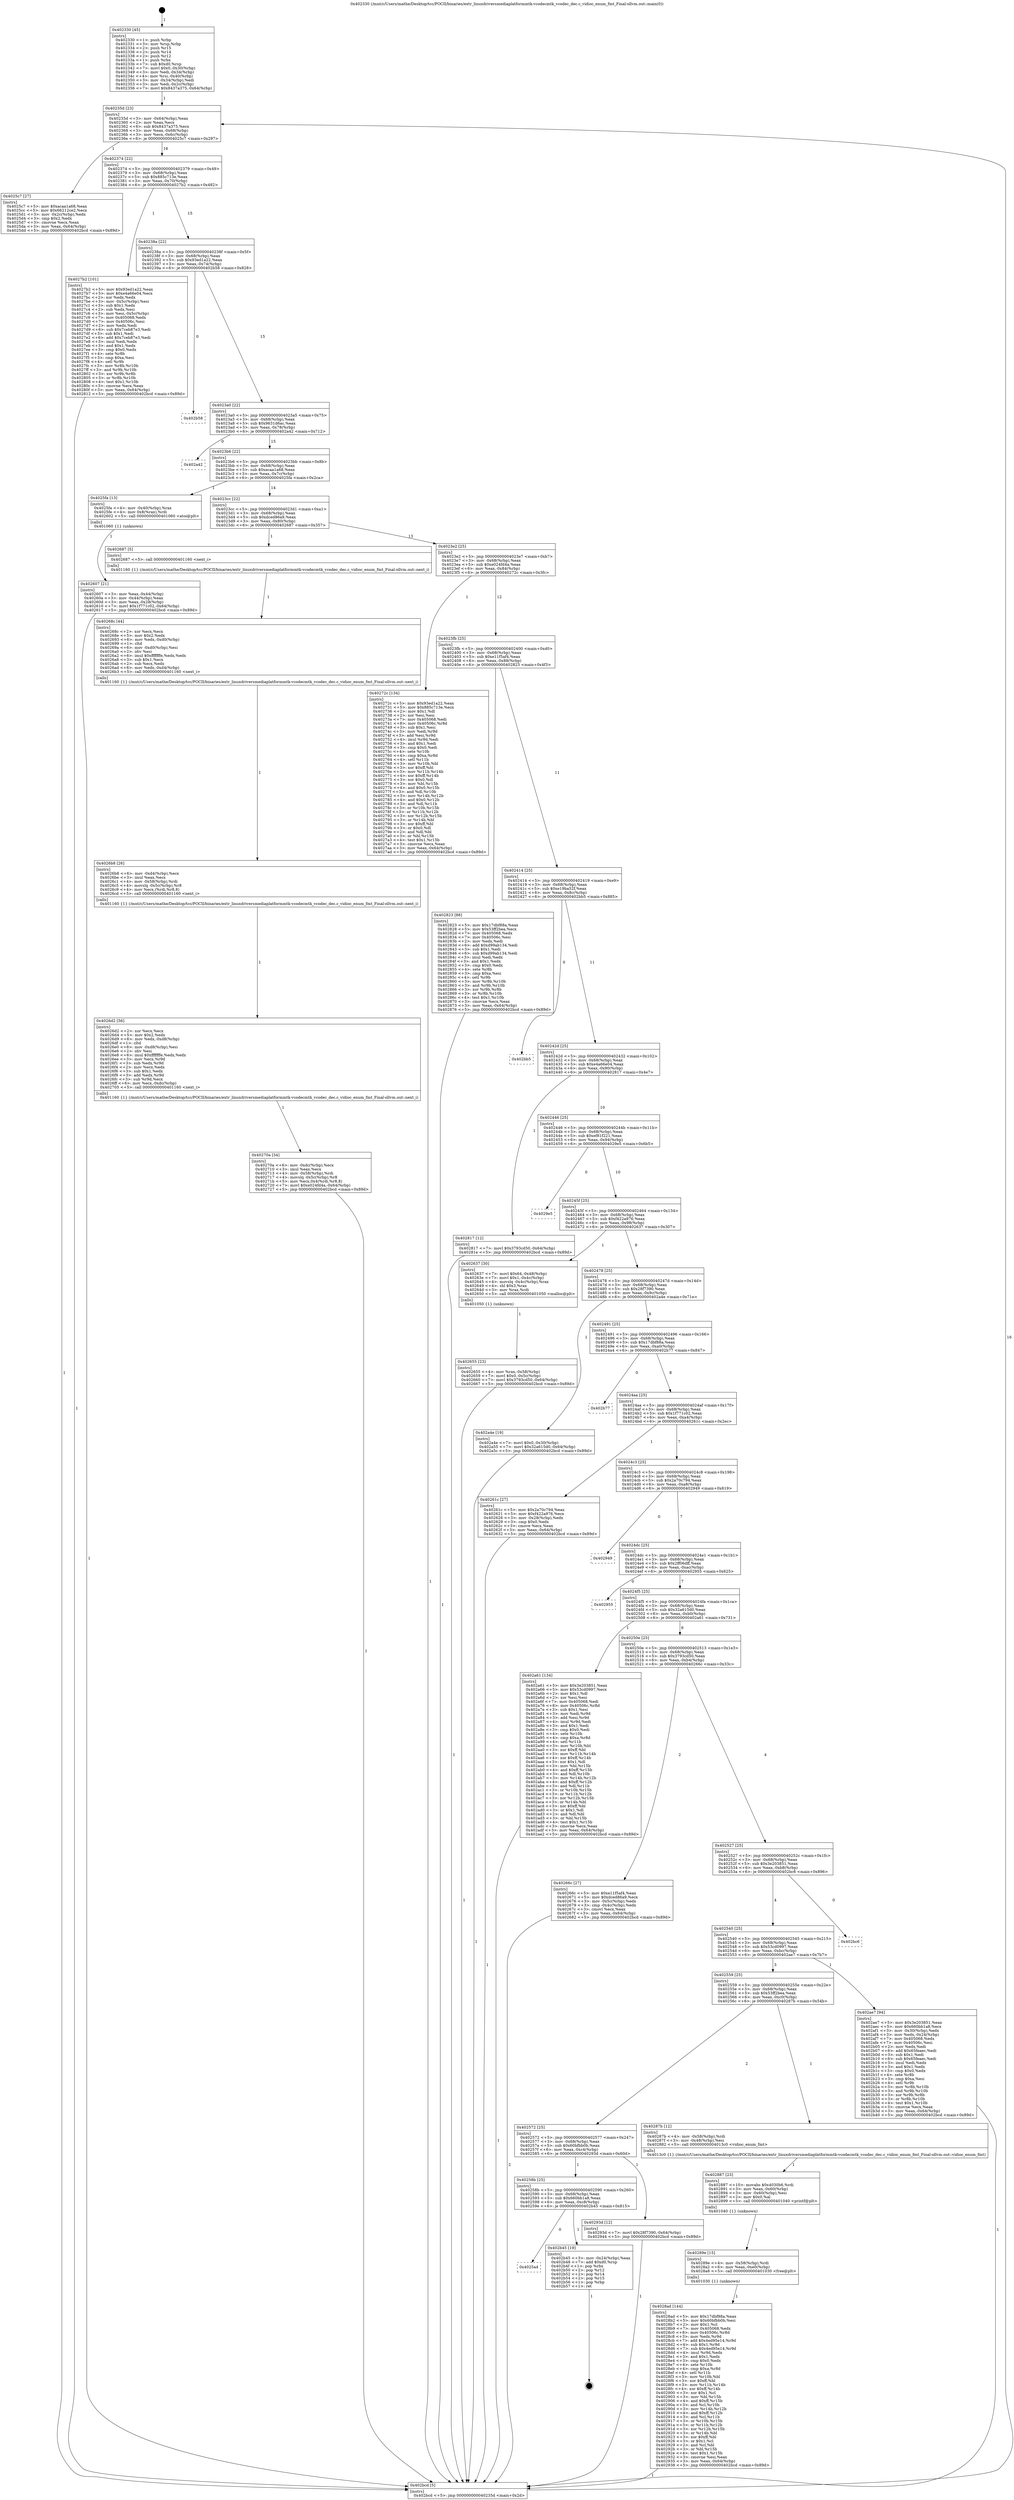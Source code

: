 digraph "0x402330" {
  label = "0x402330 (/mnt/c/Users/mathe/Desktop/tcc/POCII/binaries/extr_linuxdriversmediaplatformmtk-vcodecmtk_vcodec_dec.c_vidioc_enum_fmt_Final-ollvm.out::main(0))"
  labelloc = "t"
  node[shape=record]

  Entry [label="",width=0.3,height=0.3,shape=circle,fillcolor=black,style=filled]
  "0x40235d" [label="{
     0x40235d [23]\l
     | [instrs]\l
     &nbsp;&nbsp;0x40235d \<+3\>: mov -0x64(%rbp),%eax\l
     &nbsp;&nbsp;0x402360 \<+2\>: mov %eax,%ecx\l
     &nbsp;&nbsp;0x402362 \<+6\>: sub $0x8437a375,%ecx\l
     &nbsp;&nbsp;0x402368 \<+3\>: mov %eax,-0x68(%rbp)\l
     &nbsp;&nbsp;0x40236b \<+3\>: mov %ecx,-0x6c(%rbp)\l
     &nbsp;&nbsp;0x40236e \<+6\>: je 00000000004025c7 \<main+0x297\>\l
  }"]
  "0x4025c7" [label="{
     0x4025c7 [27]\l
     | [instrs]\l
     &nbsp;&nbsp;0x4025c7 \<+5\>: mov $0xacaa1a68,%eax\l
     &nbsp;&nbsp;0x4025cc \<+5\>: mov $0x66212ce2,%ecx\l
     &nbsp;&nbsp;0x4025d1 \<+3\>: mov -0x2c(%rbp),%edx\l
     &nbsp;&nbsp;0x4025d4 \<+3\>: cmp $0x2,%edx\l
     &nbsp;&nbsp;0x4025d7 \<+3\>: cmovne %ecx,%eax\l
     &nbsp;&nbsp;0x4025da \<+3\>: mov %eax,-0x64(%rbp)\l
     &nbsp;&nbsp;0x4025dd \<+5\>: jmp 0000000000402bcd \<main+0x89d\>\l
  }"]
  "0x402374" [label="{
     0x402374 [22]\l
     | [instrs]\l
     &nbsp;&nbsp;0x402374 \<+5\>: jmp 0000000000402379 \<main+0x49\>\l
     &nbsp;&nbsp;0x402379 \<+3\>: mov -0x68(%rbp),%eax\l
     &nbsp;&nbsp;0x40237c \<+5\>: sub $0x885c713e,%eax\l
     &nbsp;&nbsp;0x402381 \<+3\>: mov %eax,-0x70(%rbp)\l
     &nbsp;&nbsp;0x402384 \<+6\>: je 00000000004027b2 \<main+0x482\>\l
  }"]
  "0x402bcd" [label="{
     0x402bcd [5]\l
     | [instrs]\l
     &nbsp;&nbsp;0x402bcd \<+5\>: jmp 000000000040235d \<main+0x2d\>\l
  }"]
  "0x402330" [label="{
     0x402330 [45]\l
     | [instrs]\l
     &nbsp;&nbsp;0x402330 \<+1\>: push %rbp\l
     &nbsp;&nbsp;0x402331 \<+3\>: mov %rsp,%rbp\l
     &nbsp;&nbsp;0x402334 \<+2\>: push %r15\l
     &nbsp;&nbsp;0x402336 \<+2\>: push %r14\l
     &nbsp;&nbsp;0x402338 \<+2\>: push %r12\l
     &nbsp;&nbsp;0x40233a \<+1\>: push %rbx\l
     &nbsp;&nbsp;0x40233b \<+7\>: sub $0xd0,%rsp\l
     &nbsp;&nbsp;0x402342 \<+7\>: movl $0x0,-0x30(%rbp)\l
     &nbsp;&nbsp;0x402349 \<+3\>: mov %edi,-0x34(%rbp)\l
     &nbsp;&nbsp;0x40234c \<+4\>: mov %rsi,-0x40(%rbp)\l
     &nbsp;&nbsp;0x402350 \<+3\>: mov -0x34(%rbp),%edi\l
     &nbsp;&nbsp;0x402353 \<+3\>: mov %edi,-0x2c(%rbp)\l
     &nbsp;&nbsp;0x402356 \<+7\>: movl $0x8437a375,-0x64(%rbp)\l
  }"]
  Exit [label="",width=0.3,height=0.3,shape=circle,fillcolor=black,style=filled,peripheries=2]
  "0x4027b2" [label="{
     0x4027b2 [101]\l
     | [instrs]\l
     &nbsp;&nbsp;0x4027b2 \<+5\>: mov $0x93ed1a22,%eax\l
     &nbsp;&nbsp;0x4027b7 \<+5\>: mov $0xe4a66e04,%ecx\l
     &nbsp;&nbsp;0x4027bc \<+2\>: xor %edx,%edx\l
     &nbsp;&nbsp;0x4027be \<+3\>: mov -0x5c(%rbp),%esi\l
     &nbsp;&nbsp;0x4027c1 \<+3\>: sub $0x1,%edx\l
     &nbsp;&nbsp;0x4027c4 \<+2\>: sub %edx,%esi\l
     &nbsp;&nbsp;0x4027c6 \<+3\>: mov %esi,-0x5c(%rbp)\l
     &nbsp;&nbsp;0x4027c9 \<+7\>: mov 0x405068,%edx\l
     &nbsp;&nbsp;0x4027d0 \<+7\>: mov 0x40506c,%esi\l
     &nbsp;&nbsp;0x4027d7 \<+2\>: mov %edx,%edi\l
     &nbsp;&nbsp;0x4027d9 \<+6\>: sub $0x7ceb87e3,%edi\l
     &nbsp;&nbsp;0x4027df \<+3\>: sub $0x1,%edi\l
     &nbsp;&nbsp;0x4027e2 \<+6\>: add $0x7ceb87e3,%edi\l
     &nbsp;&nbsp;0x4027e8 \<+3\>: imul %edi,%edx\l
     &nbsp;&nbsp;0x4027eb \<+3\>: and $0x1,%edx\l
     &nbsp;&nbsp;0x4027ee \<+3\>: cmp $0x0,%edx\l
     &nbsp;&nbsp;0x4027f1 \<+4\>: sete %r8b\l
     &nbsp;&nbsp;0x4027f5 \<+3\>: cmp $0xa,%esi\l
     &nbsp;&nbsp;0x4027f8 \<+4\>: setl %r9b\l
     &nbsp;&nbsp;0x4027fc \<+3\>: mov %r8b,%r10b\l
     &nbsp;&nbsp;0x4027ff \<+3\>: and %r9b,%r10b\l
     &nbsp;&nbsp;0x402802 \<+3\>: xor %r9b,%r8b\l
     &nbsp;&nbsp;0x402805 \<+3\>: or %r8b,%r10b\l
     &nbsp;&nbsp;0x402808 \<+4\>: test $0x1,%r10b\l
     &nbsp;&nbsp;0x40280c \<+3\>: cmovne %ecx,%eax\l
     &nbsp;&nbsp;0x40280f \<+3\>: mov %eax,-0x64(%rbp)\l
     &nbsp;&nbsp;0x402812 \<+5\>: jmp 0000000000402bcd \<main+0x89d\>\l
  }"]
  "0x40238a" [label="{
     0x40238a [22]\l
     | [instrs]\l
     &nbsp;&nbsp;0x40238a \<+5\>: jmp 000000000040238f \<main+0x5f\>\l
     &nbsp;&nbsp;0x40238f \<+3\>: mov -0x68(%rbp),%eax\l
     &nbsp;&nbsp;0x402392 \<+5\>: sub $0x93ed1a22,%eax\l
     &nbsp;&nbsp;0x402397 \<+3\>: mov %eax,-0x74(%rbp)\l
     &nbsp;&nbsp;0x40239a \<+6\>: je 0000000000402b58 \<main+0x828\>\l
  }"]
  "0x4025a4" [label="{
     0x4025a4\l
  }", style=dashed]
  "0x402b58" [label="{
     0x402b58\l
  }", style=dashed]
  "0x4023a0" [label="{
     0x4023a0 [22]\l
     | [instrs]\l
     &nbsp;&nbsp;0x4023a0 \<+5\>: jmp 00000000004023a5 \<main+0x75\>\l
     &nbsp;&nbsp;0x4023a5 \<+3\>: mov -0x68(%rbp),%eax\l
     &nbsp;&nbsp;0x4023a8 \<+5\>: sub $0x9631d6ac,%eax\l
     &nbsp;&nbsp;0x4023ad \<+3\>: mov %eax,-0x78(%rbp)\l
     &nbsp;&nbsp;0x4023b0 \<+6\>: je 0000000000402a42 \<main+0x712\>\l
  }"]
  "0x402b45" [label="{
     0x402b45 [19]\l
     | [instrs]\l
     &nbsp;&nbsp;0x402b45 \<+3\>: mov -0x24(%rbp),%eax\l
     &nbsp;&nbsp;0x402b48 \<+7\>: add $0xd0,%rsp\l
     &nbsp;&nbsp;0x402b4f \<+1\>: pop %rbx\l
     &nbsp;&nbsp;0x402b50 \<+2\>: pop %r12\l
     &nbsp;&nbsp;0x402b52 \<+2\>: pop %r14\l
     &nbsp;&nbsp;0x402b54 \<+2\>: pop %r15\l
     &nbsp;&nbsp;0x402b56 \<+1\>: pop %rbp\l
     &nbsp;&nbsp;0x402b57 \<+1\>: ret\l
  }"]
  "0x402a42" [label="{
     0x402a42\l
  }", style=dashed]
  "0x4023b6" [label="{
     0x4023b6 [22]\l
     | [instrs]\l
     &nbsp;&nbsp;0x4023b6 \<+5\>: jmp 00000000004023bb \<main+0x8b\>\l
     &nbsp;&nbsp;0x4023bb \<+3\>: mov -0x68(%rbp),%eax\l
     &nbsp;&nbsp;0x4023be \<+5\>: sub $0xacaa1a68,%eax\l
     &nbsp;&nbsp;0x4023c3 \<+3\>: mov %eax,-0x7c(%rbp)\l
     &nbsp;&nbsp;0x4023c6 \<+6\>: je 00000000004025fa \<main+0x2ca\>\l
  }"]
  "0x40258b" [label="{
     0x40258b [25]\l
     | [instrs]\l
     &nbsp;&nbsp;0x40258b \<+5\>: jmp 0000000000402590 \<main+0x260\>\l
     &nbsp;&nbsp;0x402590 \<+3\>: mov -0x68(%rbp),%eax\l
     &nbsp;&nbsp;0x402593 \<+5\>: sub $0x660bb1a8,%eax\l
     &nbsp;&nbsp;0x402598 \<+6\>: mov %eax,-0xc8(%rbp)\l
     &nbsp;&nbsp;0x40259e \<+6\>: je 0000000000402b45 \<main+0x815\>\l
  }"]
  "0x4025fa" [label="{
     0x4025fa [13]\l
     | [instrs]\l
     &nbsp;&nbsp;0x4025fa \<+4\>: mov -0x40(%rbp),%rax\l
     &nbsp;&nbsp;0x4025fe \<+4\>: mov 0x8(%rax),%rdi\l
     &nbsp;&nbsp;0x402602 \<+5\>: call 0000000000401060 \<atoi@plt\>\l
     | [calls]\l
     &nbsp;&nbsp;0x401060 \{1\} (unknown)\l
  }"]
  "0x4023cc" [label="{
     0x4023cc [22]\l
     | [instrs]\l
     &nbsp;&nbsp;0x4023cc \<+5\>: jmp 00000000004023d1 \<main+0xa1\>\l
     &nbsp;&nbsp;0x4023d1 \<+3\>: mov -0x68(%rbp),%eax\l
     &nbsp;&nbsp;0x4023d4 \<+5\>: sub $0xdced86a9,%eax\l
     &nbsp;&nbsp;0x4023d9 \<+3\>: mov %eax,-0x80(%rbp)\l
     &nbsp;&nbsp;0x4023dc \<+6\>: je 0000000000402687 \<main+0x357\>\l
  }"]
  "0x402607" [label="{
     0x402607 [21]\l
     | [instrs]\l
     &nbsp;&nbsp;0x402607 \<+3\>: mov %eax,-0x44(%rbp)\l
     &nbsp;&nbsp;0x40260a \<+3\>: mov -0x44(%rbp),%eax\l
     &nbsp;&nbsp;0x40260d \<+3\>: mov %eax,-0x28(%rbp)\l
     &nbsp;&nbsp;0x402610 \<+7\>: movl $0x1f771c02,-0x64(%rbp)\l
     &nbsp;&nbsp;0x402617 \<+5\>: jmp 0000000000402bcd \<main+0x89d\>\l
  }"]
  "0x40293d" [label="{
     0x40293d [12]\l
     | [instrs]\l
     &nbsp;&nbsp;0x40293d \<+7\>: movl $0x28f7390,-0x64(%rbp)\l
     &nbsp;&nbsp;0x402944 \<+5\>: jmp 0000000000402bcd \<main+0x89d\>\l
  }"]
  "0x402687" [label="{
     0x402687 [5]\l
     | [instrs]\l
     &nbsp;&nbsp;0x402687 \<+5\>: call 0000000000401160 \<next_i\>\l
     | [calls]\l
     &nbsp;&nbsp;0x401160 \{1\} (/mnt/c/Users/mathe/Desktop/tcc/POCII/binaries/extr_linuxdriversmediaplatformmtk-vcodecmtk_vcodec_dec.c_vidioc_enum_fmt_Final-ollvm.out::next_i)\l
  }"]
  "0x4023e2" [label="{
     0x4023e2 [25]\l
     | [instrs]\l
     &nbsp;&nbsp;0x4023e2 \<+5\>: jmp 00000000004023e7 \<main+0xb7\>\l
     &nbsp;&nbsp;0x4023e7 \<+3\>: mov -0x68(%rbp),%eax\l
     &nbsp;&nbsp;0x4023ea \<+5\>: sub $0xe024fd4a,%eax\l
     &nbsp;&nbsp;0x4023ef \<+6\>: mov %eax,-0x84(%rbp)\l
     &nbsp;&nbsp;0x4023f5 \<+6\>: je 000000000040272c \<main+0x3fc\>\l
  }"]
  "0x4028ad" [label="{
     0x4028ad [144]\l
     | [instrs]\l
     &nbsp;&nbsp;0x4028ad \<+5\>: mov $0x17dbf88a,%eax\l
     &nbsp;&nbsp;0x4028b2 \<+5\>: mov $0x60bfbb0b,%esi\l
     &nbsp;&nbsp;0x4028b7 \<+2\>: mov $0x1,%cl\l
     &nbsp;&nbsp;0x4028b9 \<+7\>: mov 0x405068,%edx\l
     &nbsp;&nbsp;0x4028c0 \<+8\>: mov 0x40506c,%r8d\l
     &nbsp;&nbsp;0x4028c8 \<+3\>: mov %edx,%r9d\l
     &nbsp;&nbsp;0x4028cb \<+7\>: add $0x4ed95e14,%r9d\l
     &nbsp;&nbsp;0x4028d2 \<+4\>: sub $0x1,%r9d\l
     &nbsp;&nbsp;0x4028d6 \<+7\>: sub $0x4ed95e14,%r9d\l
     &nbsp;&nbsp;0x4028dd \<+4\>: imul %r9d,%edx\l
     &nbsp;&nbsp;0x4028e1 \<+3\>: and $0x1,%edx\l
     &nbsp;&nbsp;0x4028e4 \<+3\>: cmp $0x0,%edx\l
     &nbsp;&nbsp;0x4028e7 \<+4\>: sete %r10b\l
     &nbsp;&nbsp;0x4028eb \<+4\>: cmp $0xa,%r8d\l
     &nbsp;&nbsp;0x4028ef \<+4\>: setl %r11b\l
     &nbsp;&nbsp;0x4028f3 \<+3\>: mov %r10b,%bl\l
     &nbsp;&nbsp;0x4028f6 \<+3\>: xor $0xff,%bl\l
     &nbsp;&nbsp;0x4028f9 \<+3\>: mov %r11b,%r14b\l
     &nbsp;&nbsp;0x4028fc \<+4\>: xor $0xff,%r14b\l
     &nbsp;&nbsp;0x402900 \<+3\>: xor $0x1,%cl\l
     &nbsp;&nbsp;0x402903 \<+3\>: mov %bl,%r15b\l
     &nbsp;&nbsp;0x402906 \<+4\>: and $0xff,%r15b\l
     &nbsp;&nbsp;0x40290a \<+3\>: and %cl,%r10b\l
     &nbsp;&nbsp;0x40290d \<+3\>: mov %r14b,%r12b\l
     &nbsp;&nbsp;0x402910 \<+4\>: and $0xff,%r12b\l
     &nbsp;&nbsp;0x402914 \<+3\>: and %cl,%r11b\l
     &nbsp;&nbsp;0x402917 \<+3\>: or %r10b,%r15b\l
     &nbsp;&nbsp;0x40291a \<+3\>: or %r11b,%r12b\l
     &nbsp;&nbsp;0x40291d \<+3\>: xor %r12b,%r15b\l
     &nbsp;&nbsp;0x402920 \<+3\>: or %r14b,%bl\l
     &nbsp;&nbsp;0x402923 \<+3\>: xor $0xff,%bl\l
     &nbsp;&nbsp;0x402926 \<+3\>: or $0x1,%cl\l
     &nbsp;&nbsp;0x402929 \<+2\>: and %cl,%bl\l
     &nbsp;&nbsp;0x40292b \<+3\>: or %bl,%r15b\l
     &nbsp;&nbsp;0x40292e \<+4\>: test $0x1,%r15b\l
     &nbsp;&nbsp;0x402932 \<+3\>: cmovne %esi,%eax\l
     &nbsp;&nbsp;0x402935 \<+3\>: mov %eax,-0x64(%rbp)\l
     &nbsp;&nbsp;0x402938 \<+5\>: jmp 0000000000402bcd \<main+0x89d\>\l
  }"]
  "0x40272c" [label="{
     0x40272c [134]\l
     | [instrs]\l
     &nbsp;&nbsp;0x40272c \<+5\>: mov $0x93ed1a22,%eax\l
     &nbsp;&nbsp;0x402731 \<+5\>: mov $0x885c713e,%ecx\l
     &nbsp;&nbsp;0x402736 \<+2\>: mov $0x1,%dl\l
     &nbsp;&nbsp;0x402738 \<+2\>: xor %esi,%esi\l
     &nbsp;&nbsp;0x40273a \<+7\>: mov 0x405068,%edi\l
     &nbsp;&nbsp;0x402741 \<+8\>: mov 0x40506c,%r8d\l
     &nbsp;&nbsp;0x402749 \<+3\>: sub $0x1,%esi\l
     &nbsp;&nbsp;0x40274c \<+3\>: mov %edi,%r9d\l
     &nbsp;&nbsp;0x40274f \<+3\>: add %esi,%r9d\l
     &nbsp;&nbsp;0x402752 \<+4\>: imul %r9d,%edi\l
     &nbsp;&nbsp;0x402756 \<+3\>: and $0x1,%edi\l
     &nbsp;&nbsp;0x402759 \<+3\>: cmp $0x0,%edi\l
     &nbsp;&nbsp;0x40275c \<+4\>: sete %r10b\l
     &nbsp;&nbsp;0x402760 \<+4\>: cmp $0xa,%r8d\l
     &nbsp;&nbsp;0x402764 \<+4\>: setl %r11b\l
     &nbsp;&nbsp;0x402768 \<+3\>: mov %r10b,%bl\l
     &nbsp;&nbsp;0x40276b \<+3\>: xor $0xff,%bl\l
     &nbsp;&nbsp;0x40276e \<+3\>: mov %r11b,%r14b\l
     &nbsp;&nbsp;0x402771 \<+4\>: xor $0xff,%r14b\l
     &nbsp;&nbsp;0x402775 \<+3\>: xor $0x0,%dl\l
     &nbsp;&nbsp;0x402778 \<+3\>: mov %bl,%r15b\l
     &nbsp;&nbsp;0x40277b \<+4\>: and $0x0,%r15b\l
     &nbsp;&nbsp;0x40277f \<+3\>: and %dl,%r10b\l
     &nbsp;&nbsp;0x402782 \<+3\>: mov %r14b,%r12b\l
     &nbsp;&nbsp;0x402785 \<+4\>: and $0x0,%r12b\l
     &nbsp;&nbsp;0x402789 \<+3\>: and %dl,%r11b\l
     &nbsp;&nbsp;0x40278c \<+3\>: or %r10b,%r15b\l
     &nbsp;&nbsp;0x40278f \<+3\>: or %r11b,%r12b\l
     &nbsp;&nbsp;0x402792 \<+3\>: xor %r12b,%r15b\l
     &nbsp;&nbsp;0x402795 \<+3\>: or %r14b,%bl\l
     &nbsp;&nbsp;0x402798 \<+3\>: xor $0xff,%bl\l
     &nbsp;&nbsp;0x40279b \<+3\>: or $0x0,%dl\l
     &nbsp;&nbsp;0x40279e \<+2\>: and %dl,%bl\l
     &nbsp;&nbsp;0x4027a0 \<+3\>: or %bl,%r15b\l
     &nbsp;&nbsp;0x4027a3 \<+4\>: test $0x1,%r15b\l
     &nbsp;&nbsp;0x4027a7 \<+3\>: cmovne %ecx,%eax\l
     &nbsp;&nbsp;0x4027aa \<+3\>: mov %eax,-0x64(%rbp)\l
     &nbsp;&nbsp;0x4027ad \<+5\>: jmp 0000000000402bcd \<main+0x89d\>\l
  }"]
  "0x4023fb" [label="{
     0x4023fb [25]\l
     | [instrs]\l
     &nbsp;&nbsp;0x4023fb \<+5\>: jmp 0000000000402400 \<main+0xd0\>\l
     &nbsp;&nbsp;0x402400 \<+3\>: mov -0x68(%rbp),%eax\l
     &nbsp;&nbsp;0x402403 \<+5\>: sub $0xe11f5af4,%eax\l
     &nbsp;&nbsp;0x402408 \<+6\>: mov %eax,-0x88(%rbp)\l
     &nbsp;&nbsp;0x40240e \<+6\>: je 0000000000402823 \<main+0x4f3\>\l
  }"]
  "0x40289e" [label="{
     0x40289e [15]\l
     | [instrs]\l
     &nbsp;&nbsp;0x40289e \<+4\>: mov -0x58(%rbp),%rdi\l
     &nbsp;&nbsp;0x4028a2 \<+6\>: mov %eax,-0xe0(%rbp)\l
     &nbsp;&nbsp;0x4028a8 \<+5\>: call 0000000000401030 \<free@plt\>\l
     | [calls]\l
     &nbsp;&nbsp;0x401030 \{1\} (unknown)\l
  }"]
  "0x402823" [label="{
     0x402823 [88]\l
     | [instrs]\l
     &nbsp;&nbsp;0x402823 \<+5\>: mov $0x17dbf88a,%eax\l
     &nbsp;&nbsp;0x402828 \<+5\>: mov $0x53ff2bea,%ecx\l
     &nbsp;&nbsp;0x40282d \<+7\>: mov 0x405068,%edx\l
     &nbsp;&nbsp;0x402834 \<+7\>: mov 0x40506c,%esi\l
     &nbsp;&nbsp;0x40283b \<+2\>: mov %edx,%edi\l
     &nbsp;&nbsp;0x40283d \<+6\>: add $0xd99ab134,%edi\l
     &nbsp;&nbsp;0x402843 \<+3\>: sub $0x1,%edi\l
     &nbsp;&nbsp;0x402846 \<+6\>: sub $0xd99ab134,%edi\l
     &nbsp;&nbsp;0x40284c \<+3\>: imul %edi,%edx\l
     &nbsp;&nbsp;0x40284f \<+3\>: and $0x1,%edx\l
     &nbsp;&nbsp;0x402852 \<+3\>: cmp $0x0,%edx\l
     &nbsp;&nbsp;0x402855 \<+4\>: sete %r8b\l
     &nbsp;&nbsp;0x402859 \<+3\>: cmp $0xa,%esi\l
     &nbsp;&nbsp;0x40285c \<+4\>: setl %r9b\l
     &nbsp;&nbsp;0x402860 \<+3\>: mov %r8b,%r10b\l
     &nbsp;&nbsp;0x402863 \<+3\>: and %r9b,%r10b\l
     &nbsp;&nbsp;0x402866 \<+3\>: xor %r9b,%r8b\l
     &nbsp;&nbsp;0x402869 \<+3\>: or %r8b,%r10b\l
     &nbsp;&nbsp;0x40286c \<+4\>: test $0x1,%r10b\l
     &nbsp;&nbsp;0x402870 \<+3\>: cmovne %ecx,%eax\l
     &nbsp;&nbsp;0x402873 \<+3\>: mov %eax,-0x64(%rbp)\l
     &nbsp;&nbsp;0x402876 \<+5\>: jmp 0000000000402bcd \<main+0x89d\>\l
  }"]
  "0x402414" [label="{
     0x402414 [25]\l
     | [instrs]\l
     &nbsp;&nbsp;0x402414 \<+5\>: jmp 0000000000402419 \<main+0xe9\>\l
     &nbsp;&nbsp;0x402419 \<+3\>: mov -0x68(%rbp),%eax\l
     &nbsp;&nbsp;0x40241c \<+5\>: sub $0xe19ba52f,%eax\l
     &nbsp;&nbsp;0x402421 \<+6\>: mov %eax,-0x8c(%rbp)\l
     &nbsp;&nbsp;0x402427 \<+6\>: je 0000000000402bb5 \<main+0x885\>\l
  }"]
  "0x402887" [label="{
     0x402887 [23]\l
     | [instrs]\l
     &nbsp;&nbsp;0x402887 \<+10\>: movabs $0x4030b6,%rdi\l
     &nbsp;&nbsp;0x402891 \<+3\>: mov %eax,-0x60(%rbp)\l
     &nbsp;&nbsp;0x402894 \<+3\>: mov -0x60(%rbp),%esi\l
     &nbsp;&nbsp;0x402897 \<+2\>: mov $0x0,%al\l
     &nbsp;&nbsp;0x402899 \<+5\>: call 0000000000401040 \<printf@plt\>\l
     | [calls]\l
     &nbsp;&nbsp;0x401040 \{1\} (unknown)\l
  }"]
  "0x402bb5" [label="{
     0x402bb5\l
  }", style=dashed]
  "0x40242d" [label="{
     0x40242d [25]\l
     | [instrs]\l
     &nbsp;&nbsp;0x40242d \<+5\>: jmp 0000000000402432 \<main+0x102\>\l
     &nbsp;&nbsp;0x402432 \<+3\>: mov -0x68(%rbp),%eax\l
     &nbsp;&nbsp;0x402435 \<+5\>: sub $0xe4a66e04,%eax\l
     &nbsp;&nbsp;0x40243a \<+6\>: mov %eax,-0x90(%rbp)\l
     &nbsp;&nbsp;0x402440 \<+6\>: je 0000000000402817 \<main+0x4e7\>\l
  }"]
  "0x402572" [label="{
     0x402572 [25]\l
     | [instrs]\l
     &nbsp;&nbsp;0x402572 \<+5\>: jmp 0000000000402577 \<main+0x247\>\l
     &nbsp;&nbsp;0x402577 \<+3\>: mov -0x68(%rbp),%eax\l
     &nbsp;&nbsp;0x40257a \<+5\>: sub $0x60bfbb0b,%eax\l
     &nbsp;&nbsp;0x40257f \<+6\>: mov %eax,-0xc4(%rbp)\l
     &nbsp;&nbsp;0x402585 \<+6\>: je 000000000040293d \<main+0x60d\>\l
  }"]
  "0x402817" [label="{
     0x402817 [12]\l
     | [instrs]\l
     &nbsp;&nbsp;0x402817 \<+7\>: movl $0x3793cd50,-0x64(%rbp)\l
     &nbsp;&nbsp;0x40281e \<+5\>: jmp 0000000000402bcd \<main+0x89d\>\l
  }"]
  "0x402446" [label="{
     0x402446 [25]\l
     | [instrs]\l
     &nbsp;&nbsp;0x402446 \<+5\>: jmp 000000000040244b \<main+0x11b\>\l
     &nbsp;&nbsp;0x40244b \<+3\>: mov -0x68(%rbp),%eax\l
     &nbsp;&nbsp;0x40244e \<+5\>: sub $0xef81f221,%eax\l
     &nbsp;&nbsp;0x402453 \<+6\>: mov %eax,-0x94(%rbp)\l
     &nbsp;&nbsp;0x402459 \<+6\>: je 00000000004029e5 \<main+0x6b5\>\l
  }"]
  "0x40287b" [label="{
     0x40287b [12]\l
     | [instrs]\l
     &nbsp;&nbsp;0x40287b \<+4\>: mov -0x58(%rbp),%rdi\l
     &nbsp;&nbsp;0x40287f \<+3\>: mov -0x48(%rbp),%esi\l
     &nbsp;&nbsp;0x402882 \<+5\>: call 00000000004013c0 \<vidioc_enum_fmt\>\l
     | [calls]\l
     &nbsp;&nbsp;0x4013c0 \{1\} (/mnt/c/Users/mathe/Desktop/tcc/POCII/binaries/extr_linuxdriversmediaplatformmtk-vcodecmtk_vcodec_dec.c_vidioc_enum_fmt_Final-ollvm.out::vidioc_enum_fmt)\l
  }"]
  "0x4029e5" [label="{
     0x4029e5\l
  }", style=dashed]
  "0x40245f" [label="{
     0x40245f [25]\l
     | [instrs]\l
     &nbsp;&nbsp;0x40245f \<+5\>: jmp 0000000000402464 \<main+0x134\>\l
     &nbsp;&nbsp;0x402464 \<+3\>: mov -0x68(%rbp),%eax\l
     &nbsp;&nbsp;0x402467 \<+5\>: sub $0xf422a976,%eax\l
     &nbsp;&nbsp;0x40246c \<+6\>: mov %eax,-0x98(%rbp)\l
     &nbsp;&nbsp;0x402472 \<+6\>: je 0000000000402637 \<main+0x307\>\l
  }"]
  "0x402559" [label="{
     0x402559 [25]\l
     | [instrs]\l
     &nbsp;&nbsp;0x402559 \<+5\>: jmp 000000000040255e \<main+0x22e\>\l
     &nbsp;&nbsp;0x40255e \<+3\>: mov -0x68(%rbp),%eax\l
     &nbsp;&nbsp;0x402561 \<+5\>: sub $0x53ff2bea,%eax\l
     &nbsp;&nbsp;0x402566 \<+6\>: mov %eax,-0xc0(%rbp)\l
     &nbsp;&nbsp;0x40256c \<+6\>: je 000000000040287b \<main+0x54b\>\l
  }"]
  "0x402637" [label="{
     0x402637 [30]\l
     | [instrs]\l
     &nbsp;&nbsp;0x402637 \<+7\>: movl $0x64,-0x48(%rbp)\l
     &nbsp;&nbsp;0x40263e \<+7\>: movl $0x1,-0x4c(%rbp)\l
     &nbsp;&nbsp;0x402645 \<+4\>: movslq -0x4c(%rbp),%rax\l
     &nbsp;&nbsp;0x402649 \<+4\>: shl $0x3,%rax\l
     &nbsp;&nbsp;0x40264d \<+3\>: mov %rax,%rdi\l
     &nbsp;&nbsp;0x402650 \<+5\>: call 0000000000401050 \<malloc@plt\>\l
     | [calls]\l
     &nbsp;&nbsp;0x401050 \{1\} (unknown)\l
  }"]
  "0x402478" [label="{
     0x402478 [25]\l
     | [instrs]\l
     &nbsp;&nbsp;0x402478 \<+5\>: jmp 000000000040247d \<main+0x14d\>\l
     &nbsp;&nbsp;0x40247d \<+3\>: mov -0x68(%rbp),%eax\l
     &nbsp;&nbsp;0x402480 \<+5\>: sub $0x28f7390,%eax\l
     &nbsp;&nbsp;0x402485 \<+6\>: mov %eax,-0x9c(%rbp)\l
     &nbsp;&nbsp;0x40248b \<+6\>: je 0000000000402a4e \<main+0x71e\>\l
  }"]
  "0x402ae7" [label="{
     0x402ae7 [94]\l
     | [instrs]\l
     &nbsp;&nbsp;0x402ae7 \<+5\>: mov $0x3e203851,%eax\l
     &nbsp;&nbsp;0x402aec \<+5\>: mov $0x660bb1a8,%ecx\l
     &nbsp;&nbsp;0x402af1 \<+3\>: mov -0x30(%rbp),%edx\l
     &nbsp;&nbsp;0x402af4 \<+3\>: mov %edx,-0x24(%rbp)\l
     &nbsp;&nbsp;0x402af7 \<+7\>: mov 0x405068,%edx\l
     &nbsp;&nbsp;0x402afe \<+7\>: mov 0x40506c,%esi\l
     &nbsp;&nbsp;0x402b05 \<+2\>: mov %edx,%edi\l
     &nbsp;&nbsp;0x402b07 \<+6\>: add $0x65feaec,%edi\l
     &nbsp;&nbsp;0x402b0d \<+3\>: sub $0x1,%edi\l
     &nbsp;&nbsp;0x402b10 \<+6\>: sub $0x65feaec,%edi\l
     &nbsp;&nbsp;0x402b16 \<+3\>: imul %edi,%edx\l
     &nbsp;&nbsp;0x402b19 \<+3\>: and $0x1,%edx\l
     &nbsp;&nbsp;0x402b1c \<+3\>: cmp $0x0,%edx\l
     &nbsp;&nbsp;0x402b1f \<+4\>: sete %r8b\l
     &nbsp;&nbsp;0x402b23 \<+3\>: cmp $0xa,%esi\l
     &nbsp;&nbsp;0x402b26 \<+4\>: setl %r9b\l
     &nbsp;&nbsp;0x402b2a \<+3\>: mov %r8b,%r10b\l
     &nbsp;&nbsp;0x402b2d \<+3\>: and %r9b,%r10b\l
     &nbsp;&nbsp;0x402b30 \<+3\>: xor %r9b,%r8b\l
     &nbsp;&nbsp;0x402b33 \<+3\>: or %r8b,%r10b\l
     &nbsp;&nbsp;0x402b36 \<+4\>: test $0x1,%r10b\l
     &nbsp;&nbsp;0x402b3a \<+3\>: cmovne %ecx,%eax\l
     &nbsp;&nbsp;0x402b3d \<+3\>: mov %eax,-0x64(%rbp)\l
     &nbsp;&nbsp;0x402b40 \<+5\>: jmp 0000000000402bcd \<main+0x89d\>\l
  }"]
  "0x402a4e" [label="{
     0x402a4e [19]\l
     | [instrs]\l
     &nbsp;&nbsp;0x402a4e \<+7\>: movl $0x0,-0x30(%rbp)\l
     &nbsp;&nbsp;0x402a55 \<+7\>: movl $0x32a615d0,-0x64(%rbp)\l
     &nbsp;&nbsp;0x402a5c \<+5\>: jmp 0000000000402bcd \<main+0x89d\>\l
  }"]
  "0x402491" [label="{
     0x402491 [25]\l
     | [instrs]\l
     &nbsp;&nbsp;0x402491 \<+5\>: jmp 0000000000402496 \<main+0x166\>\l
     &nbsp;&nbsp;0x402496 \<+3\>: mov -0x68(%rbp),%eax\l
     &nbsp;&nbsp;0x402499 \<+5\>: sub $0x17dbf88a,%eax\l
     &nbsp;&nbsp;0x40249e \<+6\>: mov %eax,-0xa0(%rbp)\l
     &nbsp;&nbsp;0x4024a4 \<+6\>: je 0000000000402b77 \<main+0x847\>\l
  }"]
  "0x402540" [label="{
     0x402540 [25]\l
     | [instrs]\l
     &nbsp;&nbsp;0x402540 \<+5\>: jmp 0000000000402545 \<main+0x215\>\l
     &nbsp;&nbsp;0x402545 \<+3\>: mov -0x68(%rbp),%eax\l
     &nbsp;&nbsp;0x402548 \<+5\>: sub $0x53cd0997,%eax\l
     &nbsp;&nbsp;0x40254d \<+6\>: mov %eax,-0xbc(%rbp)\l
     &nbsp;&nbsp;0x402553 \<+6\>: je 0000000000402ae7 \<main+0x7b7\>\l
  }"]
  "0x402b77" [label="{
     0x402b77\l
  }", style=dashed]
  "0x4024aa" [label="{
     0x4024aa [25]\l
     | [instrs]\l
     &nbsp;&nbsp;0x4024aa \<+5\>: jmp 00000000004024af \<main+0x17f\>\l
     &nbsp;&nbsp;0x4024af \<+3\>: mov -0x68(%rbp),%eax\l
     &nbsp;&nbsp;0x4024b2 \<+5\>: sub $0x1f771c02,%eax\l
     &nbsp;&nbsp;0x4024b7 \<+6\>: mov %eax,-0xa4(%rbp)\l
     &nbsp;&nbsp;0x4024bd \<+6\>: je 000000000040261c \<main+0x2ec\>\l
  }"]
  "0x402bc6" [label="{
     0x402bc6\l
  }", style=dashed]
  "0x40261c" [label="{
     0x40261c [27]\l
     | [instrs]\l
     &nbsp;&nbsp;0x40261c \<+5\>: mov $0x2a70c794,%eax\l
     &nbsp;&nbsp;0x402621 \<+5\>: mov $0xf422a976,%ecx\l
     &nbsp;&nbsp;0x402626 \<+3\>: mov -0x28(%rbp),%edx\l
     &nbsp;&nbsp;0x402629 \<+3\>: cmp $0x0,%edx\l
     &nbsp;&nbsp;0x40262c \<+3\>: cmove %ecx,%eax\l
     &nbsp;&nbsp;0x40262f \<+3\>: mov %eax,-0x64(%rbp)\l
     &nbsp;&nbsp;0x402632 \<+5\>: jmp 0000000000402bcd \<main+0x89d\>\l
  }"]
  "0x4024c3" [label="{
     0x4024c3 [25]\l
     | [instrs]\l
     &nbsp;&nbsp;0x4024c3 \<+5\>: jmp 00000000004024c8 \<main+0x198\>\l
     &nbsp;&nbsp;0x4024c8 \<+3\>: mov -0x68(%rbp),%eax\l
     &nbsp;&nbsp;0x4024cb \<+5\>: sub $0x2a70c794,%eax\l
     &nbsp;&nbsp;0x4024d0 \<+6\>: mov %eax,-0xa8(%rbp)\l
     &nbsp;&nbsp;0x4024d6 \<+6\>: je 0000000000402949 \<main+0x619\>\l
  }"]
  "0x402655" [label="{
     0x402655 [23]\l
     | [instrs]\l
     &nbsp;&nbsp;0x402655 \<+4\>: mov %rax,-0x58(%rbp)\l
     &nbsp;&nbsp;0x402659 \<+7\>: movl $0x0,-0x5c(%rbp)\l
     &nbsp;&nbsp;0x402660 \<+7\>: movl $0x3793cd50,-0x64(%rbp)\l
     &nbsp;&nbsp;0x402667 \<+5\>: jmp 0000000000402bcd \<main+0x89d\>\l
  }"]
  "0x40270a" [label="{
     0x40270a [34]\l
     | [instrs]\l
     &nbsp;&nbsp;0x40270a \<+6\>: mov -0xdc(%rbp),%ecx\l
     &nbsp;&nbsp;0x402710 \<+3\>: imul %eax,%ecx\l
     &nbsp;&nbsp;0x402713 \<+4\>: mov -0x58(%rbp),%rdi\l
     &nbsp;&nbsp;0x402717 \<+4\>: movslq -0x5c(%rbp),%r8\l
     &nbsp;&nbsp;0x40271b \<+5\>: mov %ecx,0x4(%rdi,%r8,8)\l
     &nbsp;&nbsp;0x402720 \<+7\>: movl $0xe024fd4a,-0x64(%rbp)\l
     &nbsp;&nbsp;0x402727 \<+5\>: jmp 0000000000402bcd \<main+0x89d\>\l
  }"]
  "0x402949" [label="{
     0x402949\l
  }", style=dashed]
  "0x4024dc" [label="{
     0x4024dc [25]\l
     | [instrs]\l
     &nbsp;&nbsp;0x4024dc \<+5\>: jmp 00000000004024e1 \<main+0x1b1\>\l
     &nbsp;&nbsp;0x4024e1 \<+3\>: mov -0x68(%rbp),%eax\l
     &nbsp;&nbsp;0x4024e4 \<+5\>: sub $0x2ff06dff,%eax\l
     &nbsp;&nbsp;0x4024e9 \<+6\>: mov %eax,-0xac(%rbp)\l
     &nbsp;&nbsp;0x4024ef \<+6\>: je 0000000000402955 \<main+0x625\>\l
  }"]
  "0x4026d2" [label="{
     0x4026d2 [56]\l
     | [instrs]\l
     &nbsp;&nbsp;0x4026d2 \<+2\>: xor %ecx,%ecx\l
     &nbsp;&nbsp;0x4026d4 \<+5\>: mov $0x2,%edx\l
     &nbsp;&nbsp;0x4026d9 \<+6\>: mov %edx,-0xd8(%rbp)\l
     &nbsp;&nbsp;0x4026df \<+1\>: cltd\l
     &nbsp;&nbsp;0x4026e0 \<+6\>: mov -0xd8(%rbp),%esi\l
     &nbsp;&nbsp;0x4026e6 \<+2\>: idiv %esi\l
     &nbsp;&nbsp;0x4026e8 \<+6\>: imul $0xfffffffe,%edx,%edx\l
     &nbsp;&nbsp;0x4026ee \<+3\>: mov %ecx,%r9d\l
     &nbsp;&nbsp;0x4026f1 \<+3\>: sub %edx,%r9d\l
     &nbsp;&nbsp;0x4026f4 \<+2\>: mov %ecx,%edx\l
     &nbsp;&nbsp;0x4026f6 \<+3\>: sub $0x1,%edx\l
     &nbsp;&nbsp;0x4026f9 \<+3\>: add %edx,%r9d\l
     &nbsp;&nbsp;0x4026fc \<+3\>: sub %r9d,%ecx\l
     &nbsp;&nbsp;0x4026ff \<+6\>: mov %ecx,-0xdc(%rbp)\l
     &nbsp;&nbsp;0x402705 \<+5\>: call 0000000000401160 \<next_i\>\l
     | [calls]\l
     &nbsp;&nbsp;0x401160 \{1\} (/mnt/c/Users/mathe/Desktop/tcc/POCII/binaries/extr_linuxdriversmediaplatformmtk-vcodecmtk_vcodec_dec.c_vidioc_enum_fmt_Final-ollvm.out::next_i)\l
  }"]
  "0x402955" [label="{
     0x402955\l
  }", style=dashed]
  "0x4024f5" [label="{
     0x4024f5 [25]\l
     | [instrs]\l
     &nbsp;&nbsp;0x4024f5 \<+5\>: jmp 00000000004024fa \<main+0x1ca\>\l
     &nbsp;&nbsp;0x4024fa \<+3\>: mov -0x68(%rbp),%eax\l
     &nbsp;&nbsp;0x4024fd \<+5\>: sub $0x32a615d0,%eax\l
     &nbsp;&nbsp;0x402502 \<+6\>: mov %eax,-0xb0(%rbp)\l
     &nbsp;&nbsp;0x402508 \<+6\>: je 0000000000402a61 \<main+0x731\>\l
  }"]
  "0x4026b8" [label="{
     0x4026b8 [26]\l
     | [instrs]\l
     &nbsp;&nbsp;0x4026b8 \<+6\>: mov -0xd4(%rbp),%ecx\l
     &nbsp;&nbsp;0x4026be \<+3\>: imul %eax,%ecx\l
     &nbsp;&nbsp;0x4026c1 \<+4\>: mov -0x58(%rbp),%rdi\l
     &nbsp;&nbsp;0x4026c5 \<+4\>: movslq -0x5c(%rbp),%r8\l
     &nbsp;&nbsp;0x4026c9 \<+4\>: mov %ecx,(%rdi,%r8,8)\l
     &nbsp;&nbsp;0x4026cd \<+5\>: call 0000000000401160 \<next_i\>\l
     | [calls]\l
     &nbsp;&nbsp;0x401160 \{1\} (/mnt/c/Users/mathe/Desktop/tcc/POCII/binaries/extr_linuxdriversmediaplatformmtk-vcodecmtk_vcodec_dec.c_vidioc_enum_fmt_Final-ollvm.out::next_i)\l
  }"]
  "0x402a61" [label="{
     0x402a61 [134]\l
     | [instrs]\l
     &nbsp;&nbsp;0x402a61 \<+5\>: mov $0x3e203851,%eax\l
     &nbsp;&nbsp;0x402a66 \<+5\>: mov $0x53cd0997,%ecx\l
     &nbsp;&nbsp;0x402a6b \<+2\>: mov $0x1,%dl\l
     &nbsp;&nbsp;0x402a6d \<+2\>: xor %esi,%esi\l
     &nbsp;&nbsp;0x402a6f \<+7\>: mov 0x405068,%edi\l
     &nbsp;&nbsp;0x402a76 \<+8\>: mov 0x40506c,%r8d\l
     &nbsp;&nbsp;0x402a7e \<+3\>: sub $0x1,%esi\l
     &nbsp;&nbsp;0x402a81 \<+3\>: mov %edi,%r9d\l
     &nbsp;&nbsp;0x402a84 \<+3\>: add %esi,%r9d\l
     &nbsp;&nbsp;0x402a87 \<+4\>: imul %r9d,%edi\l
     &nbsp;&nbsp;0x402a8b \<+3\>: and $0x1,%edi\l
     &nbsp;&nbsp;0x402a8e \<+3\>: cmp $0x0,%edi\l
     &nbsp;&nbsp;0x402a91 \<+4\>: sete %r10b\l
     &nbsp;&nbsp;0x402a95 \<+4\>: cmp $0xa,%r8d\l
     &nbsp;&nbsp;0x402a99 \<+4\>: setl %r11b\l
     &nbsp;&nbsp;0x402a9d \<+3\>: mov %r10b,%bl\l
     &nbsp;&nbsp;0x402aa0 \<+3\>: xor $0xff,%bl\l
     &nbsp;&nbsp;0x402aa3 \<+3\>: mov %r11b,%r14b\l
     &nbsp;&nbsp;0x402aa6 \<+4\>: xor $0xff,%r14b\l
     &nbsp;&nbsp;0x402aaa \<+3\>: xor $0x1,%dl\l
     &nbsp;&nbsp;0x402aad \<+3\>: mov %bl,%r15b\l
     &nbsp;&nbsp;0x402ab0 \<+4\>: and $0xff,%r15b\l
     &nbsp;&nbsp;0x402ab4 \<+3\>: and %dl,%r10b\l
     &nbsp;&nbsp;0x402ab7 \<+3\>: mov %r14b,%r12b\l
     &nbsp;&nbsp;0x402aba \<+4\>: and $0xff,%r12b\l
     &nbsp;&nbsp;0x402abe \<+3\>: and %dl,%r11b\l
     &nbsp;&nbsp;0x402ac1 \<+3\>: or %r10b,%r15b\l
     &nbsp;&nbsp;0x402ac4 \<+3\>: or %r11b,%r12b\l
     &nbsp;&nbsp;0x402ac7 \<+3\>: xor %r12b,%r15b\l
     &nbsp;&nbsp;0x402aca \<+3\>: or %r14b,%bl\l
     &nbsp;&nbsp;0x402acd \<+3\>: xor $0xff,%bl\l
     &nbsp;&nbsp;0x402ad0 \<+3\>: or $0x1,%dl\l
     &nbsp;&nbsp;0x402ad3 \<+2\>: and %dl,%bl\l
     &nbsp;&nbsp;0x402ad5 \<+3\>: or %bl,%r15b\l
     &nbsp;&nbsp;0x402ad8 \<+4\>: test $0x1,%r15b\l
     &nbsp;&nbsp;0x402adc \<+3\>: cmovne %ecx,%eax\l
     &nbsp;&nbsp;0x402adf \<+3\>: mov %eax,-0x64(%rbp)\l
     &nbsp;&nbsp;0x402ae2 \<+5\>: jmp 0000000000402bcd \<main+0x89d\>\l
  }"]
  "0x40250e" [label="{
     0x40250e [25]\l
     | [instrs]\l
     &nbsp;&nbsp;0x40250e \<+5\>: jmp 0000000000402513 \<main+0x1e3\>\l
     &nbsp;&nbsp;0x402513 \<+3\>: mov -0x68(%rbp),%eax\l
     &nbsp;&nbsp;0x402516 \<+5\>: sub $0x3793cd50,%eax\l
     &nbsp;&nbsp;0x40251b \<+6\>: mov %eax,-0xb4(%rbp)\l
     &nbsp;&nbsp;0x402521 \<+6\>: je 000000000040266c \<main+0x33c\>\l
  }"]
  "0x40268c" [label="{
     0x40268c [44]\l
     | [instrs]\l
     &nbsp;&nbsp;0x40268c \<+2\>: xor %ecx,%ecx\l
     &nbsp;&nbsp;0x40268e \<+5\>: mov $0x2,%edx\l
     &nbsp;&nbsp;0x402693 \<+6\>: mov %edx,-0xd0(%rbp)\l
     &nbsp;&nbsp;0x402699 \<+1\>: cltd\l
     &nbsp;&nbsp;0x40269a \<+6\>: mov -0xd0(%rbp),%esi\l
     &nbsp;&nbsp;0x4026a0 \<+2\>: idiv %esi\l
     &nbsp;&nbsp;0x4026a2 \<+6\>: imul $0xfffffffe,%edx,%edx\l
     &nbsp;&nbsp;0x4026a8 \<+3\>: sub $0x1,%ecx\l
     &nbsp;&nbsp;0x4026ab \<+2\>: sub %ecx,%edx\l
     &nbsp;&nbsp;0x4026ad \<+6\>: mov %edx,-0xd4(%rbp)\l
     &nbsp;&nbsp;0x4026b3 \<+5\>: call 0000000000401160 \<next_i\>\l
     | [calls]\l
     &nbsp;&nbsp;0x401160 \{1\} (/mnt/c/Users/mathe/Desktop/tcc/POCII/binaries/extr_linuxdriversmediaplatformmtk-vcodecmtk_vcodec_dec.c_vidioc_enum_fmt_Final-ollvm.out::next_i)\l
  }"]
  "0x40266c" [label="{
     0x40266c [27]\l
     | [instrs]\l
     &nbsp;&nbsp;0x40266c \<+5\>: mov $0xe11f5af4,%eax\l
     &nbsp;&nbsp;0x402671 \<+5\>: mov $0xdced86a9,%ecx\l
     &nbsp;&nbsp;0x402676 \<+3\>: mov -0x5c(%rbp),%edx\l
     &nbsp;&nbsp;0x402679 \<+3\>: cmp -0x4c(%rbp),%edx\l
     &nbsp;&nbsp;0x40267c \<+3\>: cmovl %ecx,%eax\l
     &nbsp;&nbsp;0x40267f \<+3\>: mov %eax,-0x64(%rbp)\l
     &nbsp;&nbsp;0x402682 \<+5\>: jmp 0000000000402bcd \<main+0x89d\>\l
  }"]
  "0x402527" [label="{
     0x402527 [25]\l
     | [instrs]\l
     &nbsp;&nbsp;0x402527 \<+5\>: jmp 000000000040252c \<main+0x1fc\>\l
     &nbsp;&nbsp;0x40252c \<+3\>: mov -0x68(%rbp),%eax\l
     &nbsp;&nbsp;0x40252f \<+5\>: sub $0x3e203851,%eax\l
     &nbsp;&nbsp;0x402534 \<+6\>: mov %eax,-0xb8(%rbp)\l
     &nbsp;&nbsp;0x40253a \<+6\>: je 0000000000402bc6 \<main+0x896\>\l
  }"]
  Entry -> "0x402330" [label=" 1"]
  "0x40235d" -> "0x4025c7" [label=" 1"]
  "0x40235d" -> "0x402374" [label=" 16"]
  "0x4025c7" -> "0x402bcd" [label=" 1"]
  "0x402330" -> "0x40235d" [label=" 1"]
  "0x402bcd" -> "0x40235d" [label=" 16"]
  "0x402b45" -> Exit [label=" 1"]
  "0x402374" -> "0x4027b2" [label=" 1"]
  "0x402374" -> "0x40238a" [label=" 15"]
  "0x40258b" -> "0x4025a4" [label=" 0"]
  "0x40238a" -> "0x402b58" [label=" 0"]
  "0x40238a" -> "0x4023a0" [label=" 15"]
  "0x40258b" -> "0x402b45" [label=" 1"]
  "0x4023a0" -> "0x402a42" [label=" 0"]
  "0x4023a0" -> "0x4023b6" [label=" 15"]
  "0x402ae7" -> "0x402bcd" [label=" 1"]
  "0x4023b6" -> "0x4025fa" [label=" 1"]
  "0x4023b6" -> "0x4023cc" [label=" 14"]
  "0x4025fa" -> "0x402607" [label=" 1"]
  "0x402607" -> "0x402bcd" [label=" 1"]
  "0x402a61" -> "0x402bcd" [label=" 1"]
  "0x4023cc" -> "0x402687" [label=" 1"]
  "0x4023cc" -> "0x4023e2" [label=" 13"]
  "0x402a4e" -> "0x402bcd" [label=" 1"]
  "0x4023e2" -> "0x40272c" [label=" 1"]
  "0x4023e2" -> "0x4023fb" [label=" 12"]
  "0x402572" -> "0x40258b" [label=" 1"]
  "0x4023fb" -> "0x402823" [label=" 1"]
  "0x4023fb" -> "0x402414" [label=" 11"]
  "0x402572" -> "0x40293d" [label=" 1"]
  "0x402414" -> "0x402bb5" [label=" 0"]
  "0x402414" -> "0x40242d" [label=" 11"]
  "0x40293d" -> "0x402bcd" [label=" 1"]
  "0x40242d" -> "0x402817" [label=" 1"]
  "0x40242d" -> "0x402446" [label=" 10"]
  "0x4028ad" -> "0x402bcd" [label=" 1"]
  "0x402446" -> "0x4029e5" [label=" 0"]
  "0x402446" -> "0x40245f" [label=" 10"]
  "0x40289e" -> "0x4028ad" [label=" 1"]
  "0x40245f" -> "0x402637" [label=" 1"]
  "0x40245f" -> "0x402478" [label=" 9"]
  "0x40287b" -> "0x402887" [label=" 1"]
  "0x402478" -> "0x402a4e" [label=" 1"]
  "0x402478" -> "0x402491" [label=" 8"]
  "0x402559" -> "0x402572" [label=" 2"]
  "0x402491" -> "0x402b77" [label=" 0"]
  "0x402491" -> "0x4024aa" [label=" 8"]
  "0x402887" -> "0x40289e" [label=" 1"]
  "0x4024aa" -> "0x40261c" [label=" 1"]
  "0x4024aa" -> "0x4024c3" [label=" 7"]
  "0x40261c" -> "0x402bcd" [label=" 1"]
  "0x402637" -> "0x402655" [label=" 1"]
  "0x402655" -> "0x402bcd" [label=" 1"]
  "0x402540" -> "0x402559" [label=" 3"]
  "0x4024c3" -> "0x402949" [label=" 0"]
  "0x4024c3" -> "0x4024dc" [label=" 7"]
  "0x402559" -> "0x40287b" [label=" 1"]
  "0x4024dc" -> "0x402955" [label=" 0"]
  "0x4024dc" -> "0x4024f5" [label=" 7"]
  "0x402527" -> "0x402540" [label=" 4"]
  "0x4024f5" -> "0x402a61" [label=" 1"]
  "0x4024f5" -> "0x40250e" [label=" 6"]
  "0x402527" -> "0x402bc6" [label=" 0"]
  "0x40250e" -> "0x40266c" [label=" 2"]
  "0x40250e" -> "0x402527" [label=" 4"]
  "0x40266c" -> "0x402bcd" [label=" 2"]
  "0x402687" -> "0x40268c" [label=" 1"]
  "0x40268c" -> "0x4026b8" [label=" 1"]
  "0x4026b8" -> "0x4026d2" [label=" 1"]
  "0x4026d2" -> "0x40270a" [label=" 1"]
  "0x40270a" -> "0x402bcd" [label=" 1"]
  "0x40272c" -> "0x402bcd" [label=" 1"]
  "0x4027b2" -> "0x402bcd" [label=" 1"]
  "0x402817" -> "0x402bcd" [label=" 1"]
  "0x402823" -> "0x402bcd" [label=" 1"]
  "0x402540" -> "0x402ae7" [label=" 1"]
}
